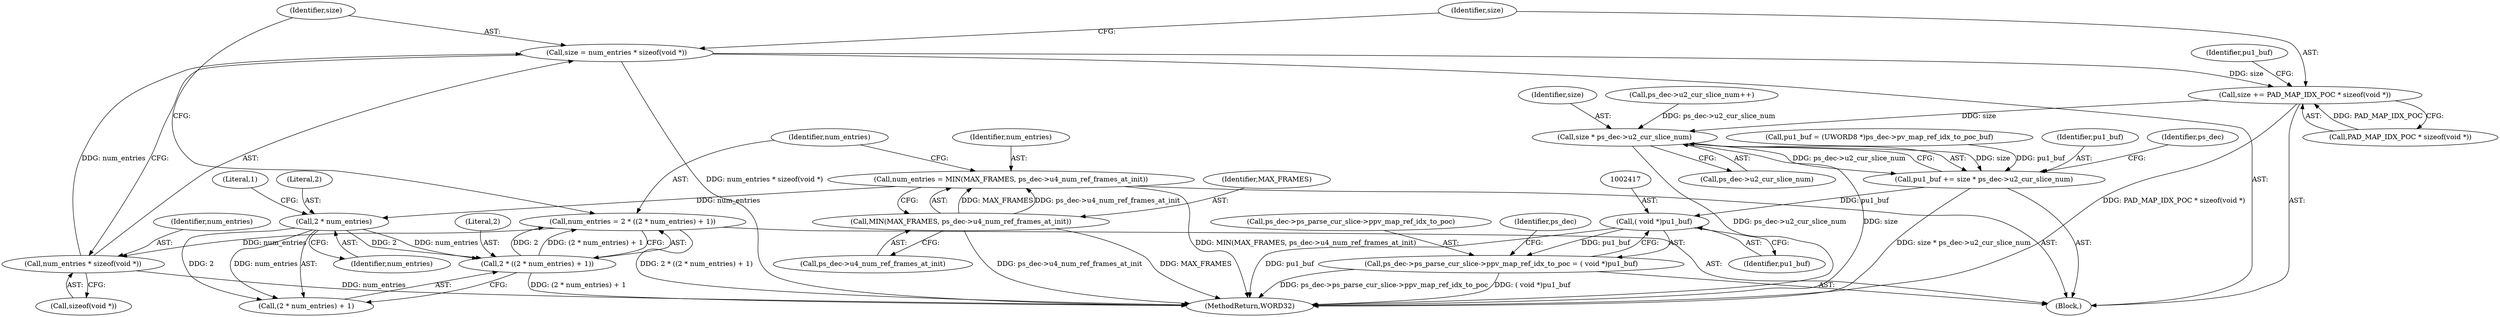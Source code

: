 digraph "0_Android_494561291a503840f385fbcd11d9bc5f4dc502b8_2@API" {
"1002384" [label="(Call,size = num_entries * sizeof(void *))"];
"1002386" [label="(Call,num_entries * sizeof(void *))"];
"1002375" [label="(Call,num_entries = 2 * ((2 * num_entries) + 1))"];
"1002377" [label="(Call,2 * ((2 * num_entries) + 1))"];
"1002380" [label="(Call,2 * num_entries)"];
"1002368" [label="(Call,num_entries = MIN(MAX_FRAMES, ps_dec->u4_num_ref_frames_at_init))"];
"1002370" [label="(Call,MIN(MAX_FRAMES, ps_dec->u4_num_ref_frames_at_init))"];
"1002390" [label="(Call,size += PAD_MAP_IDX_POC * sizeof(void *))"];
"1002405" [label="(Call,size * ps_dec->u2_cur_slice_num)"];
"1002403" [label="(Call,pu1_buf += size * ps_dec->u2_cur_slice_num)"];
"1002416" [label="(Call,( void *)pu1_buf)"];
"1002410" [label="(Call,ps_dec->ps_parse_cur_slice->ppv_map_ref_idx_to_poc = ( void *)pu1_buf)"];
"1002384" [label="(Call,size = num_entries * sizeof(void *))"];
"1002392" [label="(Call,PAD_MAP_IDX_POC * sizeof(void *))"];
"1002396" [label="(Call,pu1_buf = (UWORD8 *)ps_dec->pv_map_ref_idx_to_poc_buf)"];
"1002377" [label="(Call,2 * ((2 * num_entries) + 1))"];
"1002405" [label="(Call,size * ps_dec->u2_cur_slice_num)"];
"1001287" [label="(Call,ps_dec->u2_cur_slice_num++)"];
"1002370" [label="(Call,MIN(MAX_FRAMES, ps_dec->u4_num_ref_frames_at_init))"];
"1002411" [label="(Call,ps_dec->ps_parse_cur_slice->ppv_map_ref_idx_to_poc)"];
"1002369" [label="(Identifier,num_entries)"];
"1002407" [label="(Call,ps_dec->u2_cur_slice_num)"];
"1002386" [label="(Call,num_entries * sizeof(void *))"];
"1002404" [label="(Identifier,pu1_buf)"];
"1002368" [label="(Call,num_entries = MIN(MAX_FRAMES, ps_dec->u4_num_ref_frames_at_init))"];
"1002390" [label="(Call,size += PAD_MAP_IDX_POC * sizeof(void *))"];
"1002382" [label="(Identifier,num_entries)"];
"1002380" [label="(Call,2 * num_entries)"];
"1002376" [label="(Identifier,num_entries)"];
"1002385" [label="(Identifier,size)"];
"1002375" [label="(Call,num_entries = 2 * ((2 * num_entries) + 1))"];
"1002413" [label="(Identifier,ps_dec)"];
"1002410" [label="(Call,ps_dec->ps_parse_cur_slice->ppv_map_ref_idx_to_poc = ( void *)pu1_buf)"];
"1002391" [label="(Identifier,size)"];
"1002406" [label="(Identifier,size)"];
"1002416" [label="(Call,( void *)pu1_buf)"];
"1002364" [label="(Block,)"];
"1002387" [label="(Identifier,num_entries)"];
"1002371" [label="(Identifier,MAX_FRAMES)"];
"1002372" [label="(Call,ps_dec->u4_num_ref_frames_at_init)"];
"1002619" [label="(MethodReturn,WORD32)"];
"1002403" [label="(Call,pu1_buf += size * ps_dec->u2_cur_slice_num)"];
"1002388" [label="(Call,sizeof(void *))"];
"1002383" [label="(Literal,1)"];
"1002397" [label="(Identifier,pu1_buf)"];
"1002421" [label="(Identifier,ps_dec)"];
"1002379" [label="(Call,(2 * num_entries) + 1)"];
"1002381" [label="(Literal,2)"];
"1002378" [label="(Literal,2)"];
"1002418" [label="(Identifier,pu1_buf)"];
"1002384" -> "1002364"  [label="AST: "];
"1002384" -> "1002386"  [label="CFG: "];
"1002385" -> "1002384"  [label="AST: "];
"1002386" -> "1002384"  [label="AST: "];
"1002391" -> "1002384"  [label="CFG: "];
"1002384" -> "1002619"  [label="DDG: num_entries * sizeof(void *)"];
"1002386" -> "1002384"  [label="DDG: num_entries"];
"1002384" -> "1002390"  [label="DDG: size"];
"1002386" -> "1002388"  [label="CFG: "];
"1002387" -> "1002386"  [label="AST: "];
"1002388" -> "1002386"  [label="AST: "];
"1002386" -> "1002619"  [label="DDG: num_entries"];
"1002375" -> "1002386"  [label="DDG: num_entries"];
"1002375" -> "1002364"  [label="AST: "];
"1002375" -> "1002377"  [label="CFG: "];
"1002376" -> "1002375"  [label="AST: "];
"1002377" -> "1002375"  [label="AST: "];
"1002385" -> "1002375"  [label="CFG: "];
"1002375" -> "1002619"  [label="DDG: 2 * ((2 * num_entries) + 1)"];
"1002377" -> "1002375"  [label="DDG: 2"];
"1002377" -> "1002375"  [label="DDG: (2 * num_entries) + 1"];
"1002377" -> "1002379"  [label="CFG: "];
"1002378" -> "1002377"  [label="AST: "];
"1002379" -> "1002377"  [label="AST: "];
"1002377" -> "1002619"  [label="DDG: (2 * num_entries) + 1"];
"1002380" -> "1002377"  [label="DDG: 2"];
"1002380" -> "1002377"  [label="DDG: num_entries"];
"1002380" -> "1002379"  [label="AST: "];
"1002380" -> "1002382"  [label="CFG: "];
"1002381" -> "1002380"  [label="AST: "];
"1002382" -> "1002380"  [label="AST: "];
"1002383" -> "1002380"  [label="CFG: "];
"1002380" -> "1002379"  [label="DDG: 2"];
"1002380" -> "1002379"  [label="DDG: num_entries"];
"1002368" -> "1002380"  [label="DDG: num_entries"];
"1002368" -> "1002364"  [label="AST: "];
"1002368" -> "1002370"  [label="CFG: "];
"1002369" -> "1002368"  [label="AST: "];
"1002370" -> "1002368"  [label="AST: "];
"1002376" -> "1002368"  [label="CFG: "];
"1002368" -> "1002619"  [label="DDG: MIN(MAX_FRAMES, ps_dec->u4_num_ref_frames_at_init)"];
"1002370" -> "1002368"  [label="DDG: MAX_FRAMES"];
"1002370" -> "1002368"  [label="DDG: ps_dec->u4_num_ref_frames_at_init"];
"1002370" -> "1002372"  [label="CFG: "];
"1002371" -> "1002370"  [label="AST: "];
"1002372" -> "1002370"  [label="AST: "];
"1002370" -> "1002619"  [label="DDG: ps_dec->u4_num_ref_frames_at_init"];
"1002370" -> "1002619"  [label="DDG: MAX_FRAMES"];
"1002390" -> "1002364"  [label="AST: "];
"1002390" -> "1002392"  [label="CFG: "];
"1002391" -> "1002390"  [label="AST: "];
"1002392" -> "1002390"  [label="AST: "];
"1002397" -> "1002390"  [label="CFG: "];
"1002390" -> "1002619"  [label="DDG: PAD_MAP_IDX_POC * sizeof(void *)"];
"1002392" -> "1002390"  [label="DDG: PAD_MAP_IDX_POC"];
"1002390" -> "1002405"  [label="DDG: size"];
"1002405" -> "1002403"  [label="AST: "];
"1002405" -> "1002407"  [label="CFG: "];
"1002406" -> "1002405"  [label="AST: "];
"1002407" -> "1002405"  [label="AST: "];
"1002403" -> "1002405"  [label="CFG: "];
"1002405" -> "1002619"  [label="DDG: ps_dec->u2_cur_slice_num"];
"1002405" -> "1002619"  [label="DDG: size"];
"1002405" -> "1002403"  [label="DDG: size"];
"1002405" -> "1002403"  [label="DDG: ps_dec->u2_cur_slice_num"];
"1001287" -> "1002405"  [label="DDG: ps_dec->u2_cur_slice_num"];
"1002403" -> "1002364"  [label="AST: "];
"1002404" -> "1002403"  [label="AST: "];
"1002413" -> "1002403"  [label="CFG: "];
"1002403" -> "1002619"  [label="DDG: size * ps_dec->u2_cur_slice_num"];
"1002396" -> "1002403"  [label="DDG: pu1_buf"];
"1002403" -> "1002416"  [label="DDG: pu1_buf"];
"1002416" -> "1002410"  [label="AST: "];
"1002416" -> "1002418"  [label="CFG: "];
"1002417" -> "1002416"  [label="AST: "];
"1002418" -> "1002416"  [label="AST: "];
"1002410" -> "1002416"  [label="CFG: "];
"1002416" -> "1002619"  [label="DDG: pu1_buf"];
"1002416" -> "1002410"  [label="DDG: pu1_buf"];
"1002410" -> "1002364"  [label="AST: "];
"1002411" -> "1002410"  [label="AST: "];
"1002421" -> "1002410"  [label="CFG: "];
"1002410" -> "1002619"  [label="DDG: ps_dec->ps_parse_cur_slice->ppv_map_ref_idx_to_poc"];
"1002410" -> "1002619"  [label="DDG: ( void *)pu1_buf"];
}
